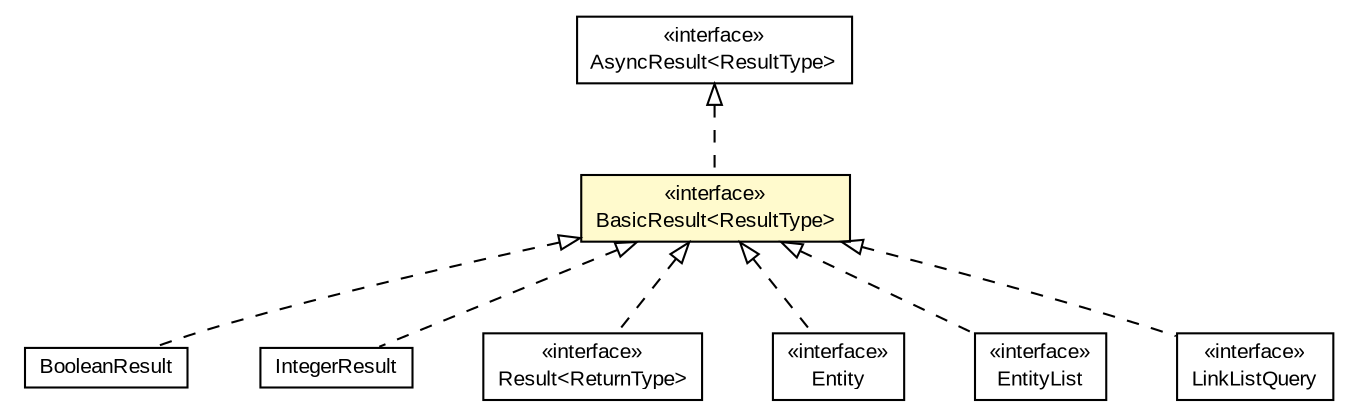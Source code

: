 #!/usr/local/bin/dot
#
# Class diagram 
# Generated by UMLGraph version 5.1 (http://www.umlgraph.org/)
#

digraph G {
	edge [fontname="arial",fontsize=10,labelfontname="arial",labelfontsize=10];
	node [fontname="arial",fontsize=10,shape=plaintext];
	nodesep=0.25;
	ranksep=0.5;
	// io.nextweb.fn.AsyncResult<ResultType>
	c4005 [label=<<table title="io.nextweb.fn.AsyncResult" border="0" cellborder="1" cellspacing="0" cellpadding="2" port="p" href="./AsyncResult.html">
		<tr><td><table border="0" cellspacing="0" cellpadding="1">
<tr><td align="center" balign="center"> &#171;interface&#187; </td></tr>
<tr><td align="center" balign="center"> AsyncResult&lt;ResultType&gt; </td></tr>
		</table></td></tr>
		</table>>, fontname="arial", fontcolor="black", fontsize=10.0];
	// io.nextweb.fn.BasicResult<ResultType>
	c4006 [label=<<table title="io.nextweb.fn.BasicResult" border="0" cellborder="1" cellspacing="0" cellpadding="2" port="p" bgcolor="lemonChiffon" href="./BasicResult.html">
		<tr><td><table border="0" cellspacing="0" cellpadding="1">
<tr><td align="center" balign="center"> &#171;interface&#187; </td></tr>
<tr><td align="center" balign="center"> BasicResult&lt;ResultType&gt; </td></tr>
		</table></td></tr>
		</table>>, fontname="arial", fontcolor="black", fontsize=10.0];
	// io.nextweb.fn.BooleanResult
	c4007 [label=<<table title="io.nextweb.fn.BooleanResult" border="0" cellborder="1" cellspacing="0" cellpadding="2" port="p" href="./BooleanResult.html">
		<tr><td><table border="0" cellspacing="0" cellpadding="1">
<tr><td align="center" balign="center"> BooleanResult </td></tr>
		</table></td></tr>
		</table>>, fontname="arial", fontcolor="black", fontsize=10.0];
	// io.nextweb.fn.IntegerResult
	c4015 [label=<<table title="io.nextweb.fn.IntegerResult" border="0" cellborder="1" cellspacing="0" cellpadding="2" port="p" href="./IntegerResult.html">
		<tr><td><table border="0" cellspacing="0" cellpadding="1">
<tr><td align="center" balign="center"> IntegerResult </td></tr>
		</table></td></tr>
		</table>>, fontname="arial", fontcolor="black", fontsize=10.0];
	// io.nextweb.fn.Result<ReturnType>
	c4019 [label=<<table title="io.nextweb.fn.Result" border="0" cellborder="1" cellspacing="0" cellpadding="2" port="p" href="./Result.html">
		<tr><td><table border="0" cellspacing="0" cellpadding="1">
<tr><td align="center" balign="center"> &#171;interface&#187; </td></tr>
<tr><td align="center" balign="center"> Result&lt;ReturnType&gt; </td></tr>
		</table></td></tr>
		</table>>, fontname="arial", fontcolor="black", fontsize=10.0];
	// io.nextweb.Entity
	c4030 [label=<<table title="io.nextweb.Entity" border="0" cellborder="1" cellspacing="0" cellpadding="2" port="p" href="../Entity.html">
		<tr><td><table border="0" cellspacing="0" cellpadding="1">
<tr><td align="center" balign="center"> &#171;interface&#187; </td></tr>
<tr><td align="center" balign="center"> Entity </td></tr>
		</table></td></tr>
		</table>>, fontname="arial", fontcolor="black", fontsize=10.0];
	// io.nextweb.EntityList
	c4031 [label=<<table title="io.nextweb.EntityList" border="0" cellborder="1" cellspacing="0" cellpadding="2" port="p" href="../EntityList.html">
		<tr><td><table border="0" cellspacing="0" cellpadding="1">
<tr><td align="center" balign="center"> &#171;interface&#187; </td></tr>
<tr><td align="center" balign="center"> EntityList </td></tr>
		</table></td></tr>
		</table>>, fontname="arial", fontcolor="black", fontsize=10.0];
	// io.nextweb.LinkListQuery
	c4034 [label=<<table title="io.nextweb.LinkListQuery" border="0" cellborder="1" cellspacing="0" cellpadding="2" port="p" href="../LinkListQuery.html">
		<tr><td><table border="0" cellspacing="0" cellpadding="1">
<tr><td align="center" balign="center"> &#171;interface&#187; </td></tr>
<tr><td align="center" balign="center"> LinkListQuery </td></tr>
		</table></td></tr>
		</table>>, fontname="arial", fontcolor="black", fontsize=10.0];
	//io.nextweb.fn.BasicResult<ResultType> implements io.nextweb.fn.AsyncResult<ResultType>
	c4005:p -> c4006:p [dir=back,arrowtail=empty,style=dashed];
	//io.nextweb.fn.BooleanResult implements io.nextweb.fn.BasicResult<ResultType>
	c4006:p -> c4007:p [dir=back,arrowtail=empty,style=dashed];
	//io.nextweb.fn.IntegerResult implements io.nextweb.fn.BasicResult<ResultType>
	c4006:p -> c4015:p [dir=back,arrowtail=empty,style=dashed];
	//io.nextweb.fn.Result<ReturnType> implements io.nextweb.fn.BasicResult<ResultType>
	c4006:p -> c4019:p [dir=back,arrowtail=empty,style=dashed];
	//io.nextweb.Entity implements io.nextweb.fn.BasicResult<ResultType>
	c4006:p -> c4030:p [dir=back,arrowtail=empty,style=dashed];
	//io.nextweb.EntityList implements io.nextweb.fn.BasicResult<ResultType>
	c4006:p -> c4031:p [dir=back,arrowtail=empty,style=dashed];
	//io.nextweb.LinkListQuery implements io.nextweb.fn.BasicResult<ResultType>
	c4006:p -> c4034:p [dir=back,arrowtail=empty,style=dashed];
}

